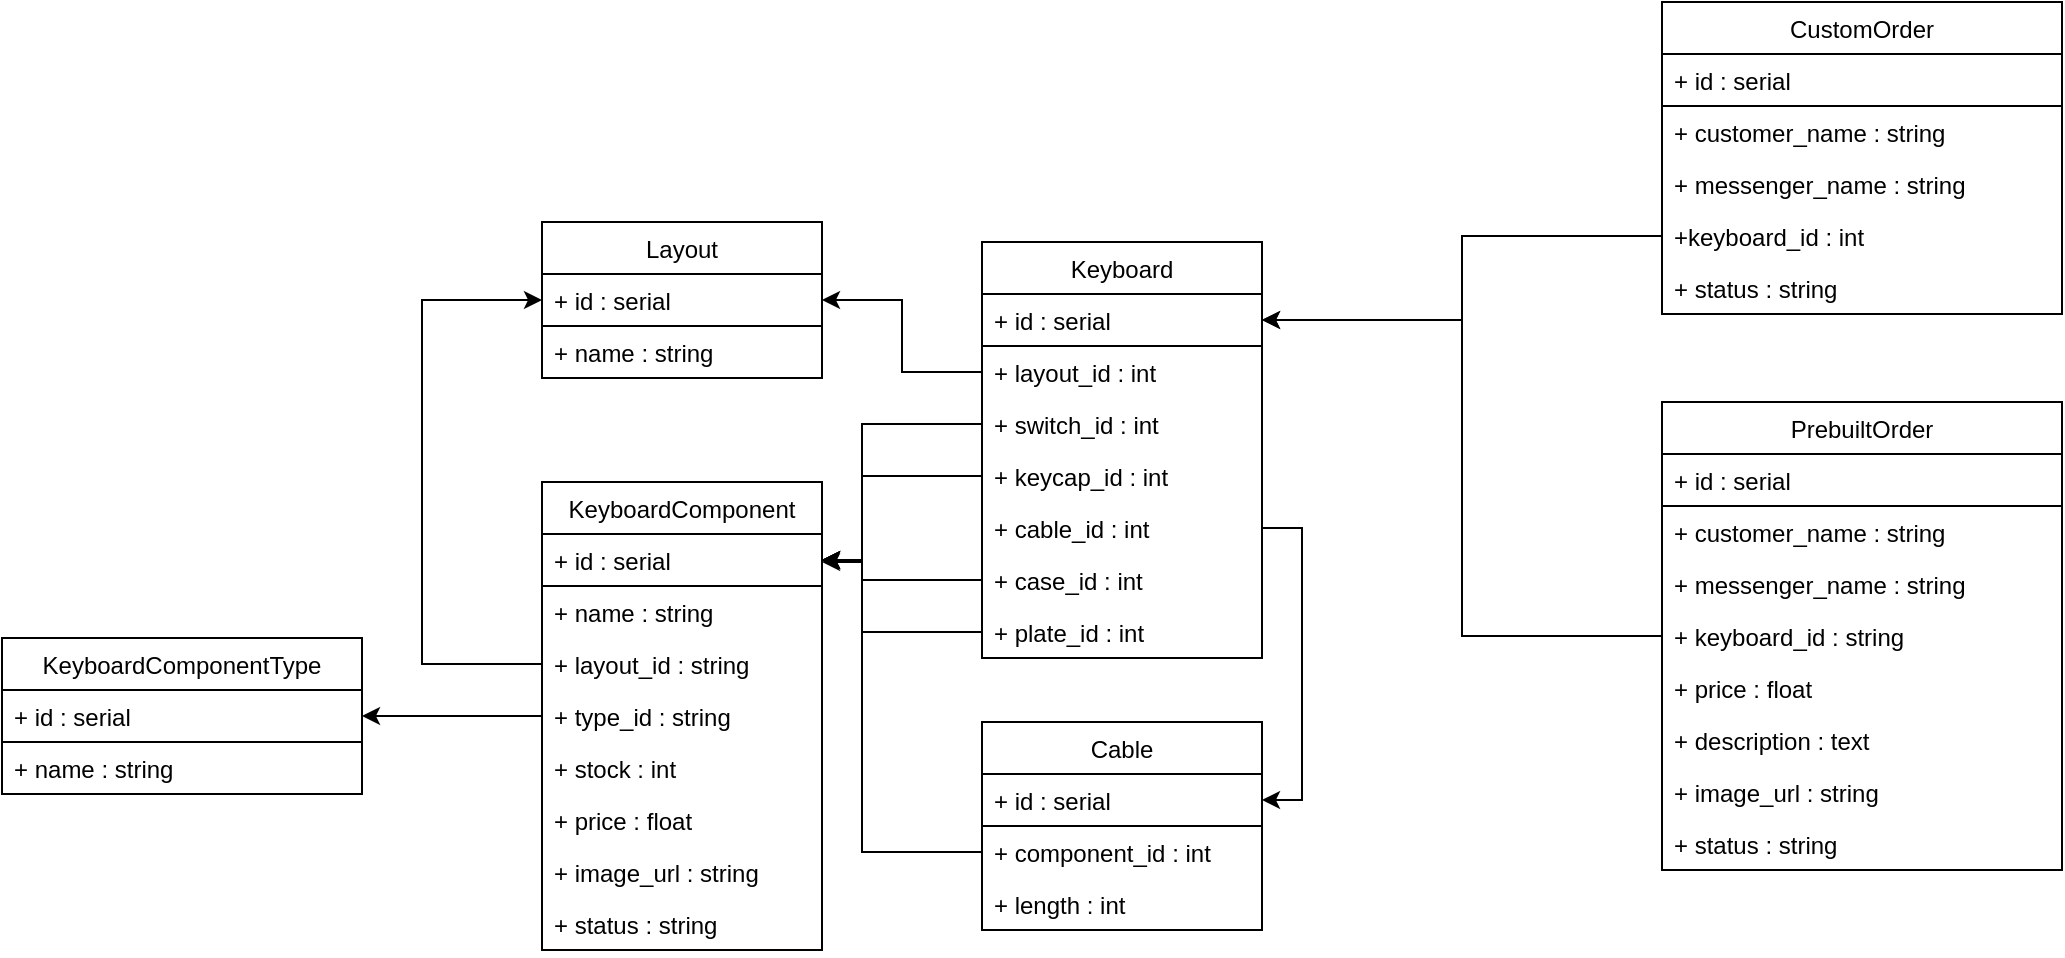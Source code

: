 <mxfile version="13.8.0" type="github">
  <diagram id="C5RBs43oDa-KdzZeNtuy" name="Page-1">
    <mxGraphModel dx="2249" dy="801" grid="1" gridSize="10" guides="1" tooltips="1" connect="1" arrows="1" fold="1" page="1" pageScale="1" pageWidth="827" pageHeight="1169" math="0" shadow="0">
      <root>
        <mxCell id="WIyWlLk6GJQsqaUBKTNV-0" />
        <mxCell id="WIyWlLk6GJQsqaUBKTNV-1" parent="WIyWlLk6GJQsqaUBKTNV-0" />
        <mxCell id="ertPSc1Y6yqL1A6kA6gl-0" value="Keyboard" style="swimlane;fontStyle=0;childLayout=stackLayout;horizontal=1;startSize=26;fillColor=none;horizontalStack=0;resizeParent=1;resizeParentMax=0;resizeLast=0;collapsible=1;marginBottom=0;" vertex="1" parent="WIyWlLk6GJQsqaUBKTNV-1">
          <mxGeometry x="400" y="160" width="140" height="208" as="geometry" />
        </mxCell>
        <mxCell id="ertPSc1Y6yqL1A6kA6gl-1" value="+ id : serial" style="text;fillColor=none;align=left;verticalAlign=top;spacingLeft=4;spacingRight=4;overflow=hidden;rotatable=0;points=[[0,0.5],[1,0.5]];portConstraint=eastwest;strokeColor=#000000;" vertex="1" parent="ertPSc1Y6yqL1A6kA6gl-0">
          <mxGeometry y="26" width="140" height="26" as="geometry" />
        </mxCell>
        <mxCell id="ertPSc1Y6yqL1A6kA6gl-5" value="+ layout_id : int" style="text;strokeColor=none;fillColor=none;align=left;verticalAlign=top;spacingLeft=4;spacingRight=4;overflow=hidden;rotatable=0;points=[[0,0.5],[1,0.5]];portConstraint=eastwest;" vertex="1" parent="ertPSc1Y6yqL1A6kA6gl-0">
          <mxGeometry y="52" width="140" height="26" as="geometry" />
        </mxCell>
        <mxCell id="ertPSc1Y6yqL1A6kA6gl-2" value="+ switch_id : int" style="text;strokeColor=none;fillColor=none;align=left;verticalAlign=top;spacingLeft=4;spacingRight=4;overflow=hidden;rotatable=0;points=[[0,0.5],[1,0.5]];portConstraint=eastwest;" vertex="1" parent="ertPSc1Y6yqL1A6kA6gl-0">
          <mxGeometry y="78" width="140" height="26" as="geometry" />
        </mxCell>
        <mxCell id="ertPSc1Y6yqL1A6kA6gl-3" value="+ keycap_id : int" style="text;strokeColor=none;fillColor=none;align=left;verticalAlign=top;spacingLeft=4;spacingRight=4;overflow=hidden;rotatable=0;points=[[0,0.5],[1,0.5]];portConstraint=eastwest;" vertex="1" parent="ertPSc1Y6yqL1A6kA6gl-0">
          <mxGeometry y="104" width="140" height="26" as="geometry" />
        </mxCell>
        <mxCell id="ertPSc1Y6yqL1A6kA6gl-4" value="+ cable_id : int" style="text;strokeColor=none;fillColor=none;align=left;verticalAlign=top;spacingLeft=4;spacingRight=4;overflow=hidden;rotatable=0;points=[[0,0.5],[1,0.5]];portConstraint=eastwest;" vertex="1" parent="ertPSc1Y6yqL1A6kA6gl-0">
          <mxGeometry y="130" width="140" height="26" as="geometry" />
        </mxCell>
        <mxCell id="ertPSc1Y6yqL1A6kA6gl-6" value="+ case_id : int" style="text;strokeColor=none;fillColor=none;align=left;verticalAlign=top;spacingLeft=4;spacingRight=4;overflow=hidden;rotatable=0;points=[[0,0.5],[1,0.5]];portConstraint=eastwest;" vertex="1" parent="ertPSc1Y6yqL1A6kA6gl-0">
          <mxGeometry y="156" width="140" height="26" as="geometry" />
        </mxCell>
        <mxCell id="ertPSc1Y6yqL1A6kA6gl-7" value="+ plate_id : int" style="text;strokeColor=none;fillColor=none;align=left;verticalAlign=top;spacingLeft=4;spacingRight=4;overflow=hidden;rotatable=0;points=[[0,0.5],[1,0.5]];portConstraint=eastwest;" vertex="1" parent="ertPSc1Y6yqL1A6kA6gl-0">
          <mxGeometry y="182" width="140" height="26" as="geometry" />
        </mxCell>
        <mxCell id="ertPSc1Y6yqL1A6kA6gl-47" style="edgeStyle=orthogonalEdgeStyle;rounded=0;orthogonalLoop=1;jettySize=auto;html=1;exitX=0;exitY=0.5;exitDx=0;exitDy=0;entryX=1;entryY=0.5;entryDx=0;entryDy=0;" edge="1" parent="WIyWlLk6GJQsqaUBKTNV-1" source="ertPSc1Y6yqL1A6kA6gl-46" target="ertPSc1Y6yqL1A6kA6gl-1">
          <mxGeometry relative="1" as="geometry" />
        </mxCell>
        <mxCell id="ertPSc1Y6yqL1A6kA6gl-8" value="CustomOrder" style="swimlane;fontStyle=0;childLayout=stackLayout;horizontal=1;startSize=26;fillColor=none;horizontalStack=0;resizeParent=1;resizeParentMax=0;resizeLast=0;collapsible=1;marginBottom=0;" vertex="1" parent="WIyWlLk6GJQsqaUBKTNV-1">
          <mxGeometry x="740" y="40" width="200" height="156" as="geometry" />
        </mxCell>
        <mxCell id="ertPSc1Y6yqL1A6kA6gl-9" value="+ id : serial" style="text;fillColor=none;align=left;verticalAlign=top;spacingLeft=4;spacingRight=4;overflow=hidden;rotatable=0;points=[[0,0.5],[1,0.5]];portConstraint=eastwest;strokeColor=#000000;" vertex="1" parent="ertPSc1Y6yqL1A6kA6gl-8">
          <mxGeometry y="26" width="200" height="26" as="geometry" />
        </mxCell>
        <mxCell id="ertPSc1Y6yqL1A6kA6gl-10" value="+ customer_name : string" style="text;strokeColor=none;fillColor=none;align=left;verticalAlign=top;spacingLeft=4;spacingRight=4;overflow=hidden;rotatable=0;points=[[0,0.5],[1,0.5]];portConstraint=eastwest;" vertex="1" parent="ertPSc1Y6yqL1A6kA6gl-8">
          <mxGeometry y="52" width="200" height="26" as="geometry" />
        </mxCell>
        <mxCell id="ertPSc1Y6yqL1A6kA6gl-11" value="+ messenger_name : string" style="text;strokeColor=none;fillColor=none;align=left;verticalAlign=top;spacingLeft=4;spacingRight=4;overflow=hidden;rotatable=0;points=[[0,0.5],[1,0.5]];portConstraint=eastwest;" vertex="1" parent="ertPSc1Y6yqL1A6kA6gl-8">
          <mxGeometry y="78" width="200" height="26" as="geometry" />
        </mxCell>
        <mxCell id="ertPSc1Y6yqL1A6kA6gl-46" value="+keyboard_id : int" style="text;strokeColor=none;fillColor=none;align=left;verticalAlign=top;spacingLeft=4;spacingRight=4;overflow=hidden;rotatable=0;points=[[0,0.5],[1,0.5]];portConstraint=eastwest;" vertex="1" parent="ertPSc1Y6yqL1A6kA6gl-8">
          <mxGeometry y="104" width="200" height="26" as="geometry" />
        </mxCell>
        <mxCell id="ertPSc1Y6yqL1A6kA6gl-20" value="+ status : string" style="text;strokeColor=none;fillColor=none;align=left;verticalAlign=top;spacingLeft=4;spacingRight=4;overflow=hidden;rotatable=0;points=[[0,0.5],[1,0.5]];portConstraint=eastwest;" vertex="1" parent="ertPSc1Y6yqL1A6kA6gl-8">
          <mxGeometry y="130" width="200" height="26" as="geometry" />
        </mxCell>
        <mxCell id="ertPSc1Y6yqL1A6kA6gl-21" value="PrebuiltOrder" style="swimlane;fontStyle=0;childLayout=stackLayout;horizontal=1;startSize=26;fillColor=none;horizontalStack=0;resizeParent=1;resizeParentMax=0;resizeLast=0;collapsible=1;marginBottom=0;" vertex="1" parent="WIyWlLk6GJQsqaUBKTNV-1">
          <mxGeometry x="740" y="240" width="200" height="234" as="geometry" />
        </mxCell>
        <mxCell id="ertPSc1Y6yqL1A6kA6gl-22" value="+ id : serial" style="text;fillColor=none;align=left;verticalAlign=top;spacingLeft=4;spacingRight=4;overflow=hidden;rotatable=0;points=[[0,0.5],[1,0.5]];portConstraint=eastwest;strokeColor=#000000;" vertex="1" parent="ertPSc1Y6yqL1A6kA6gl-21">
          <mxGeometry y="26" width="200" height="26" as="geometry" />
        </mxCell>
        <mxCell id="ertPSc1Y6yqL1A6kA6gl-23" value="+ customer_name : string" style="text;strokeColor=none;fillColor=none;align=left;verticalAlign=top;spacingLeft=4;spacingRight=4;overflow=hidden;rotatable=0;points=[[0,0.5],[1,0.5]];portConstraint=eastwest;" vertex="1" parent="ertPSc1Y6yqL1A6kA6gl-21">
          <mxGeometry y="52" width="200" height="26" as="geometry" />
        </mxCell>
        <mxCell id="ertPSc1Y6yqL1A6kA6gl-25" value="+ messenger_name : string" style="text;strokeColor=none;fillColor=none;align=left;verticalAlign=top;spacingLeft=4;spacingRight=4;overflow=hidden;rotatable=0;points=[[0,0.5],[1,0.5]];portConstraint=eastwest;" vertex="1" parent="ertPSc1Y6yqL1A6kA6gl-21">
          <mxGeometry y="78" width="200" height="26" as="geometry" />
        </mxCell>
        <mxCell id="ertPSc1Y6yqL1A6kA6gl-48" value="+ keyboard_id : string" style="text;strokeColor=none;fillColor=none;align=left;verticalAlign=top;spacingLeft=4;spacingRight=4;overflow=hidden;rotatable=0;points=[[0,0.5],[1,0.5]];portConstraint=eastwest;" vertex="1" parent="ertPSc1Y6yqL1A6kA6gl-21">
          <mxGeometry y="104" width="200" height="26" as="geometry" />
        </mxCell>
        <mxCell id="ertPSc1Y6yqL1A6kA6gl-27" value="+ price : float" style="text;strokeColor=none;fillColor=none;align=left;verticalAlign=top;spacingLeft=4;spacingRight=4;overflow=hidden;rotatable=0;points=[[0,0.5],[1,0.5]];portConstraint=eastwest;" vertex="1" parent="ertPSc1Y6yqL1A6kA6gl-21">
          <mxGeometry y="130" width="200" height="26" as="geometry" />
        </mxCell>
        <mxCell id="ertPSc1Y6yqL1A6kA6gl-24" value="+ description : text" style="text;strokeColor=none;fillColor=none;align=left;verticalAlign=top;spacingLeft=4;spacingRight=4;overflow=hidden;rotatable=0;points=[[0,0.5],[1,0.5]];portConstraint=eastwest;" vertex="1" parent="ertPSc1Y6yqL1A6kA6gl-21">
          <mxGeometry y="156" width="200" height="26" as="geometry" />
        </mxCell>
        <mxCell id="ertPSc1Y6yqL1A6kA6gl-32" value="+ image_url : string" style="text;strokeColor=none;fillColor=none;align=left;verticalAlign=top;spacingLeft=4;spacingRight=4;overflow=hidden;rotatable=0;points=[[0,0.5],[1,0.5]];portConstraint=eastwest;" vertex="1" parent="ertPSc1Y6yqL1A6kA6gl-21">
          <mxGeometry y="182" width="200" height="26" as="geometry" />
        </mxCell>
        <mxCell id="ertPSc1Y6yqL1A6kA6gl-26" value="+ status : string" style="text;strokeColor=none;fillColor=none;align=left;verticalAlign=top;spacingLeft=4;spacingRight=4;overflow=hidden;rotatable=0;points=[[0,0.5],[1,0.5]];portConstraint=eastwest;" vertex="1" parent="ertPSc1Y6yqL1A6kA6gl-21">
          <mxGeometry y="208" width="200" height="26" as="geometry" />
        </mxCell>
        <mxCell id="ertPSc1Y6yqL1A6kA6gl-49" style="edgeStyle=orthogonalEdgeStyle;rounded=0;orthogonalLoop=1;jettySize=auto;html=1;exitX=0;exitY=0.5;exitDx=0;exitDy=0;entryX=1;entryY=0.5;entryDx=0;entryDy=0;" edge="1" parent="WIyWlLk6GJQsqaUBKTNV-1" source="ertPSc1Y6yqL1A6kA6gl-48" target="ertPSc1Y6yqL1A6kA6gl-1">
          <mxGeometry relative="1" as="geometry" />
        </mxCell>
        <mxCell id="ertPSc1Y6yqL1A6kA6gl-59" style="edgeStyle=orthogonalEdgeStyle;rounded=0;orthogonalLoop=1;jettySize=auto;html=1;exitX=0;exitY=0.5;exitDx=0;exitDy=0;entryX=1;entryY=0.5;entryDx=0;entryDy=0;" edge="1" parent="WIyWlLk6GJQsqaUBKTNV-1" source="ertPSc1Y6yqL1A6kA6gl-5" target="ertPSc1Y6yqL1A6kA6gl-13">
          <mxGeometry relative="1" as="geometry" />
        </mxCell>
        <mxCell id="ertPSc1Y6yqL1A6kA6gl-12" value="Layout" style="swimlane;fontStyle=0;childLayout=stackLayout;horizontal=1;startSize=26;fillColor=none;horizontalStack=0;resizeParent=1;resizeParentMax=0;resizeLast=0;collapsible=1;marginBottom=0;" vertex="1" parent="WIyWlLk6GJQsqaUBKTNV-1">
          <mxGeometry x="180" y="150" width="140" height="78" as="geometry" />
        </mxCell>
        <mxCell id="ertPSc1Y6yqL1A6kA6gl-13" value="+ id : serial" style="text;fillColor=none;align=left;verticalAlign=top;spacingLeft=4;spacingRight=4;overflow=hidden;rotatable=0;points=[[0,0.5],[1,0.5]];portConstraint=eastwest;strokeColor=#000000;" vertex="1" parent="ertPSc1Y6yqL1A6kA6gl-12">
          <mxGeometry y="26" width="140" height="26" as="geometry" />
        </mxCell>
        <mxCell id="ertPSc1Y6yqL1A6kA6gl-14" value="+ name : string" style="text;strokeColor=none;fillColor=none;align=left;verticalAlign=top;spacingLeft=4;spacingRight=4;overflow=hidden;rotatable=0;points=[[0,0.5],[1,0.5]];portConstraint=eastwest;" vertex="1" parent="ertPSc1Y6yqL1A6kA6gl-12">
          <mxGeometry y="52" width="140" height="26" as="geometry" />
        </mxCell>
        <mxCell id="ertPSc1Y6yqL1A6kA6gl-28" value="KeyboardComponent" style="swimlane;fontStyle=0;childLayout=stackLayout;horizontal=1;startSize=26;fillColor=none;horizontalStack=0;resizeParent=1;resizeParentMax=0;resizeLast=0;collapsible=1;marginBottom=0;" vertex="1" parent="WIyWlLk6GJQsqaUBKTNV-1">
          <mxGeometry x="180" y="280" width="140" height="234" as="geometry" />
        </mxCell>
        <mxCell id="ertPSc1Y6yqL1A6kA6gl-29" value="+ id : serial" style="text;fillColor=none;align=left;verticalAlign=top;spacingLeft=4;spacingRight=4;overflow=hidden;rotatable=0;points=[[0,0.5],[1,0.5]];portConstraint=eastwest;strokeColor=#000000;" vertex="1" parent="ertPSc1Y6yqL1A6kA6gl-28">
          <mxGeometry y="26" width="140" height="26" as="geometry" />
        </mxCell>
        <mxCell id="ertPSc1Y6yqL1A6kA6gl-30" value="+ name : string" style="text;strokeColor=none;fillColor=none;align=left;verticalAlign=top;spacingLeft=4;spacingRight=4;overflow=hidden;rotatable=0;points=[[0,0.5],[1,0.5]];portConstraint=eastwest;" vertex="1" parent="ertPSc1Y6yqL1A6kA6gl-28">
          <mxGeometry y="52" width="140" height="26" as="geometry" />
        </mxCell>
        <mxCell id="ertPSc1Y6yqL1A6kA6gl-37" value="+ layout_id : string" style="text;strokeColor=none;fillColor=none;align=left;verticalAlign=top;spacingLeft=4;spacingRight=4;overflow=hidden;rotatable=0;points=[[0,0.5],[1,0.5]];portConstraint=eastwest;" vertex="1" parent="ertPSc1Y6yqL1A6kA6gl-28">
          <mxGeometry y="78" width="140" height="26" as="geometry" />
        </mxCell>
        <mxCell id="ertPSc1Y6yqL1A6kA6gl-31" value="+ type_id : string" style="text;strokeColor=none;fillColor=none;align=left;verticalAlign=top;spacingLeft=4;spacingRight=4;overflow=hidden;rotatable=0;points=[[0,0.5],[1,0.5]];portConstraint=eastwest;" vertex="1" parent="ertPSc1Y6yqL1A6kA6gl-28">
          <mxGeometry y="104" width="140" height="26" as="geometry" />
        </mxCell>
        <mxCell id="ertPSc1Y6yqL1A6kA6gl-38" value="+ stock : int" style="text;strokeColor=none;fillColor=none;align=left;verticalAlign=top;spacingLeft=4;spacingRight=4;overflow=hidden;rotatable=0;points=[[0,0.5],[1,0.5]];portConstraint=eastwest;" vertex="1" parent="ertPSc1Y6yqL1A6kA6gl-28">
          <mxGeometry y="130" width="140" height="26" as="geometry" />
        </mxCell>
        <mxCell id="ertPSc1Y6yqL1A6kA6gl-39" value="+ price : float" style="text;strokeColor=none;fillColor=none;align=left;verticalAlign=top;spacingLeft=4;spacingRight=4;overflow=hidden;rotatable=0;points=[[0,0.5],[1,0.5]];portConstraint=eastwest;" vertex="1" parent="ertPSc1Y6yqL1A6kA6gl-28">
          <mxGeometry y="156" width="140" height="26" as="geometry" />
        </mxCell>
        <mxCell id="ertPSc1Y6yqL1A6kA6gl-40" value="+ image_url : string" style="text;strokeColor=none;fillColor=none;align=left;verticalAlign=top;spacingLeft=4;spacingRight=4;overflow=hidden;rotatable=0;points=[[0,0.5],[1,0.5]];portConstraint=eastwest;" vertex="1" parent="ertPSc1Y6yqL1A6kA6gl-28">
          <mxGeometry y="182" width="140" height="26" as="geometry" />
        </mxCell>
        <mxCell id="ertPSc1Y6yqL1A6kA6gl-41" value="+ status : string" style="text;strokeColor=none;fillColor=none;align=left;verticalAlign=top;spacingLeft=4;spacingRight=4;overflow=hidden;rotatable=0;points=[[0,0.5],[1,0.5]];portConstraint=eastwest;" vertex="1" parent="ertPSc1Y6yqL1A6kA6gl-28">
          <mxGeometry y="208" width="140" height="26" as="geometry" />
        </mxCell>
        <mxCell id="ertPSc1Y6yqL1A6kA6gl-66" style="edgeStyle=orthogonalEdgeStyle;rounded=0;orthogonalLoop=1;jettySize=auto;html=1;exitX=0;exitY=0.5;exitDx=0;exitDy=0;entryX=0;entryY=0.5;entryDx=0;entryDy=0;" edge="1" parent="WIyWlLk6GJQsqaUBKTNV-1" source="ertPSc1Y6yqL1A6kA6gl-37" target="ertPSc1Y6yqL1A6kA6gl-13">
          <mxGeometry relative="1" as="geometry">
            <Array as="points">
              <mxPoint x="120" y="371" />
              <mxPoint x="120" y="189" />
            </Array>
          </mxGeometry>
        </mxCell>
        <mxCell id="ertPSc1Y6yqL1A6kA6gl-42" value="Cable" style="swimlane;fontStyle=0;childLayout=stackLayout;horizontal=1;startSize=26;fillColor=none;horizontalStack=0;resizeParent=1;resizeParentMax=0;resizeLast=0;collapsible=1;marginBottom=0;" vertex="1" parent="WIyWlLk6GJQsqaUBKTNV-1">
          <mxGeometry x="400" y="400" width="140" height="104" as="geometry" />
        </mxCell>
        <mxCell id="ertPSc1Y6yqL1A6kA6gl-43" value="+ id : serial" style="text;fillColor=none;align=left;verticalAlign=top;spacingLeft=4;spacingRight=4;overflow=hidden;rotatable=0;points=[[0,0.5],[1,0.5]];portConstraint=eastwest;strokeColor=#000000;" vertex="1" parent="ertPSc1Y6yqL1A6kA6gl-42">
          <mxGeometry y="26" width="140" height="26" as="geometry" />
        </mxCell>
        <mxCell id="ertPSc1Y6yqL1A6kA6gl-44" value="+ component_id : int" style="text;strokeColor=none;fillColor=none;align=left;verticalAlign=top;spacingLeft=4;spacingRight=4;overflow=hidden;rotatable=0;points=[[0,0.5],[1,0.5]];portConstraint=eastwest;" vertex="1" parent="ertPSc1Y6yqL1A6kA6gl-42">
          <mxGeometry y="52" width="140" height="26" as="geometry" />
        </mxCell>
        <mxCell id="ertPSc1Y6yqL1A6kA6gl-45" value="+ length : int" style="text;strokeColor=none;fillColor=none;align=left;verticalAlign=top;spacingLeft=4;spacingRight=4;overflow=hidden;rotatable=0;points=[[0,0.5],[1,0.5]];portConstraint=eastwest;" vertex="1" parent="ertPSc1Y6yqL1A6kA6gl-42">
          <mxGeometry y="78" width="140" height="26" as="geometry" />
        </mxCell>
        <mxCell id="ertPSc1Y6yqL1A6kA6gl-67" style="edgeStyle=orthogonalEdgeStyle;rounded=0;orthogonalLoop=1;jettySize=auto;html=1;exitX=1;exitY=0.5;exitDx=0;exitDy=0;entryX=1;entryY=0.5;entryDx=0;entryDy=0;" edge="1" parent="WIyWlLk6GJQsqaUBKTNV-1" source="ertPSc1Y6yqL1A6kA6gl-4" target="ertPSc1Y6yqL1A6kA6gl-43">
          <mxGeometry relative="1" as="geometry" />
        </mxCell>
        <mxCell id="ertPSc1Y6yqL1A6kA6gl-68" style="edgeStyle=orthogonalEdgeStyle;rounded=0;orthogonalLoop=1;jettySize=auto;html=1;exitX=0;exitY=0.5;exitDx=0;exitDy=0;entryX=1;entryY=0.5;entryDx=0;entryDy=0;" edge="1" parent="WIyWlLk6GJQsqaUBKTNV-1" source="ertPSc1Y6yqL1A6kA6gl-2" target="ertPSc1Y6yqL1A6kA6gl-29">
          <mxGeometry relative="1" as="geometry">
            <Array as="points">
              <mxPoint x="340" y="251" />
              <mxPoint x="340" y="319" />
            </Array>
          </mxGeometry>
        </mxCell>
        <mxCell id="ertPSc1Y6yqL1A6kA6gl-69" style="edgeStyle=orthogonalEdgeStyle;rounded=0;orthogonalLoop=1;jettySize=auto;html=1;exitX=0;exitY=0.5;exitDx=0;exitDy=0;" edge="1" parent="WIyWlLk6GJQsqaUBKTNV-1" source="ertPSc1Y6yqL1A6kA6gl-3">
          <mxGeometry relative="1" as="geometry">
            <mxPoint x="320" y="320.0" as="targetPoint" />
            <Array as="points">
              <mxPoint x="340" y="277" />
              <mxPoint x="340" y="320" />
            </Array>
          </mxGeometry>
        </mxCell>
        <mxCell id="ertPSc1Y6yqL1A6kA6gl-70" style="edgeStyle=orthogonalEdgeStyle;rounded=0;orthogonalLoop=1;jettySize=auto;html=1;exitX=0;exitY=0.5;exitDx=0;exitDy=0;entryX=1;entryY=0.5;entryDx=0;entryDy=0;" edge="1" parent="WIyWlLk6GJQsqaUBKTNV-1" source="ertPSc1Y6yqL1A6kA6gl-6" target="ertPSc1Y6yqL1A6kA6gl-29">
          <mxGeometry relative="1" as="geometry">
            <Array as="points">
              <mxPoint x="340" y="329" />
              <mxPoint x="340" y="319" />
            </Array>
          </mxGeometry>
        </mxCell>
        <mxCell id="ertPSc1Y6yqL1A6kA6gl-71" style="edgeStyle=orthogonalEdgeStyle;rounded=0;orthogonalLoop=1;jettySize=auto;html=1;exitX=0;exitY=0.5;exitDx=0;exitDy=0;entryX=1;entryY=0.5;entryDx=0;entryDy=0;" edge="1" parent="WIyWlLk6GJQsqaUBKTNV-1" source="ertPSc1Y6yqL1A6kA6gl-7" target="ertPSc1Y6yqL1A6kA6gl-29">
          <mxGeometry relative="1" as="geometry">
            <Array as="points">
              <mxPoint x="340" y="355" />
              <mxPoint x="340" y="319" />
            </Array>
          </mxGeometry>
        </mxCell>
        <mxCell id="ertPSc1Y6yqL1A6kA6gl-72" style="edgeStyle=orthogonalEdgeStyle;rounded=0;orthogonalLoop=1;jettySize=auto;html=1;exitX=0;exitY=0.5;exitDx=0;exitDy=0;entryX=1;entryY=0.5;entryDx=0;entryDy=0;" edge="1" parent="WIyWlLk6GJQsqaUBKTNV-1" source="ertPSc1Y6yqL1A6kA6gl-44" target="ertPSc1Y6yqL1A6kA6gl-29">
          <mxGeometry relative="1" as="geometry">
            <Array as="points">
              <mxPoint x="340" y="465" />
              <mxPoint x="340" y="319" />
            </Array>
          </mxGeometry>
        </mxCell>
        <mxCell id="ertPSc1Y6yqL1A6kA6gl-73" style="edgeStyle=orthogonalEdgeStyle;rounded=0;orthogonalLoop=1;jettySize=auto;html=1;exitX=0;exitY=0.5;exitDx=0;exitDy=0;entryX=1;entryY=0.5;entryDx=0;entryDy=0;" edge="1" parent="WIyWlLk6GJQsqaUBKTNV-1" source="ertPSc1Y6yqL1A6kA6gl-31" target="ertPSc1Y6yqL1A6kA6gl-34">
          <mxGeometry relative="1" as="geometry" />
        </mxCell>
        <mxCell id="ertPSc1Y6yqL1A6kA6gl-33" value="KeyboardComponentType" style="swimlane;fontStyle=0;childLayout=stackLayout;horizontal=1;startSize=26;fillColor=none;horizontalStack=0;resizeParent=1;resizeParentMax=0;resizeLast=0;collapsible=1;marginBottom=0;" vertex="1" parent="WIyWlLk6GJQsqaUBKTNV-1">
          <mxGeometry x="-90" y="358" width="180" height="78" as="geometry" />
        </mxCell>
        <mxCell id="ertPSc1Y6yqL1A6kA6gl-34" value="+ id : serial" style="text;fillColor=none;align=left;verticalAlign=top;spacingLeft=4;spacingRight=4;overflow=hidden;rotatable=0;points=[[0,0.5],[1,0.5]];portConstraint=eastwest;strokeColor=#000000;" vertex="1" parent="ertPSc1Y6yqL1A6kA6gl-33">
          <mxGeometry y="26" width="180" height="26" as="geometry" />
        </mxCell>
        <mxCell id="ertPSc1Y6yqL1A6kA6gl-35" value="+ name : string" style="text;strokeColor=none;fillColor=none;align=left;verticalAlign=top;spacingLeft=4;spacingRight=4;overflow=hidden;rotatable=0;points=[[0,0.5],[1,0.5]];portConstraint=eastwest;" vertex="1" parent="ertPSc1Y6yqL1A6kA6gl-33">
          <mxGeometry y="52" width="180" height="26" as="geometry" />
        </mxCell>
      </root>
    </mxGraphModel>
  </diagram>
</mxfile>
